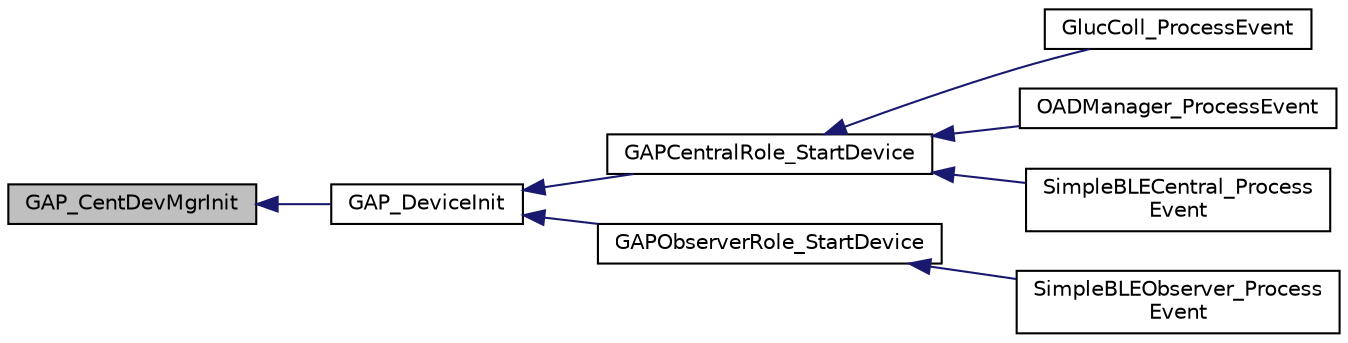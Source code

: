 digraph "GAP_CentDevMgrInit"
{
  edge [fontname="Helvetica",fontsize="10",labelfontname="Helvetica",labelfontsize="10"];
  node [fontname="Helvetica",fontsize="10",shape=record];
  rankdir="LR";
  Node1 [label="GAP_CentDevMgrInit",height=0.2,width=0.4,color="black", fillcolor="grey75", style="filled" fontcolor="black"];
  Node1 -> Node2 [dir="back",color="midnightblue",fontsize="10",style="solid",fontname="Helvetica"];
  Node2 [label="GAP_DeviceInit",height=0.2,width=0.4,color="black", fillcolor="white", style="filled",URL="$group___g_a_p___a_p_i.html#ga729bcdb44b9ea7717cbfd55d25ba5194",tooltip="Called to setup the device. Call just once on initialization. "];
  Node2 -> Node3 [dir="back",color="midnightblue",fontsize="10",style="solid",fontname="Helvetica"];
  Node3 [label="GAPCentralRole_StartDevice",height=0.2,width=0.4,color="black", fillcolor="white", style="filled",URL="$group___c_e_n_t_r_a_l___p_r_o_f_i_l_e___a_p_i.html#gaead84a86ae96da938609ea0c34074ff7",tooltip="Start the device in Central role. This function is typically called once during system startup..."];
  Node3 -> Node4 [dir="back",color="midnightblue",fontsize="10",style="solid",fontname="Helvetica"];
  Node4 [label="GlucColl_ProcessEvent",height=0.2,width=0.4,color="black", fillcolor="white", style="filled",URL="$glucose_collector_8h.html#acf6a08dd11039baa3d1ee2fc93b3da50"];
  Node3 -> Node5 [dir="back",color="midnightblue",fontsize="10",style="solid",fontname="Helvetica"];
  Node5 [label="OADManager_ProcessEvent",height=0.2,width=0.4,color="black", fillcolor="white", style="filled",URL="$oad__mgr__app_8h.html#affb43696848dcb745672e9dbfa7ec924"];
  Node3 -> Node6 [dir="back",color="midnightblue",fontsize="10",style="solid",fontname="Helvetica"];
  Node6 [label="SimpleBLECentral_Process\lEvent",height=0.2,width=0.4,color="black", fillcolor="white", style="filled",URL="$simple_b_l_e_central_8h.html#ad3eb9123fb0ebe23da7d5f81b9b6fee9"];
  Node2 -> Node7 [dir="back",color="midnightblue",fontsize="10",style="solid",fontname="Helvetica"];
  Node7 [label="GAPObserverRole_StartDevice",height=0.2,width=0.4,color="black", fillcolor="white", style="filled",URL="$group___o_b_s_e_r_v_e_r___p_r_o_f_i_l_e___a_p_i.html#ga0b34b690763fd5149d829a515945236c",tooltip="Start the device in Observer role. This function is typically called once during system startup..."];
  Node7 -> Node8 [dir="back",color="midnightblue",fontsize="10",style="solid",fontname="Helvetica"];
  Node8 [label="SimpleBLEObserver_Process\lEvent",height=0.2,width=0.4,color="black", fillcolor="white", style="filled",URL="$simple_b_l_e_observer_8h.html#a14ec6c7aaffe9dd9d136a10a223b2885"];
}
